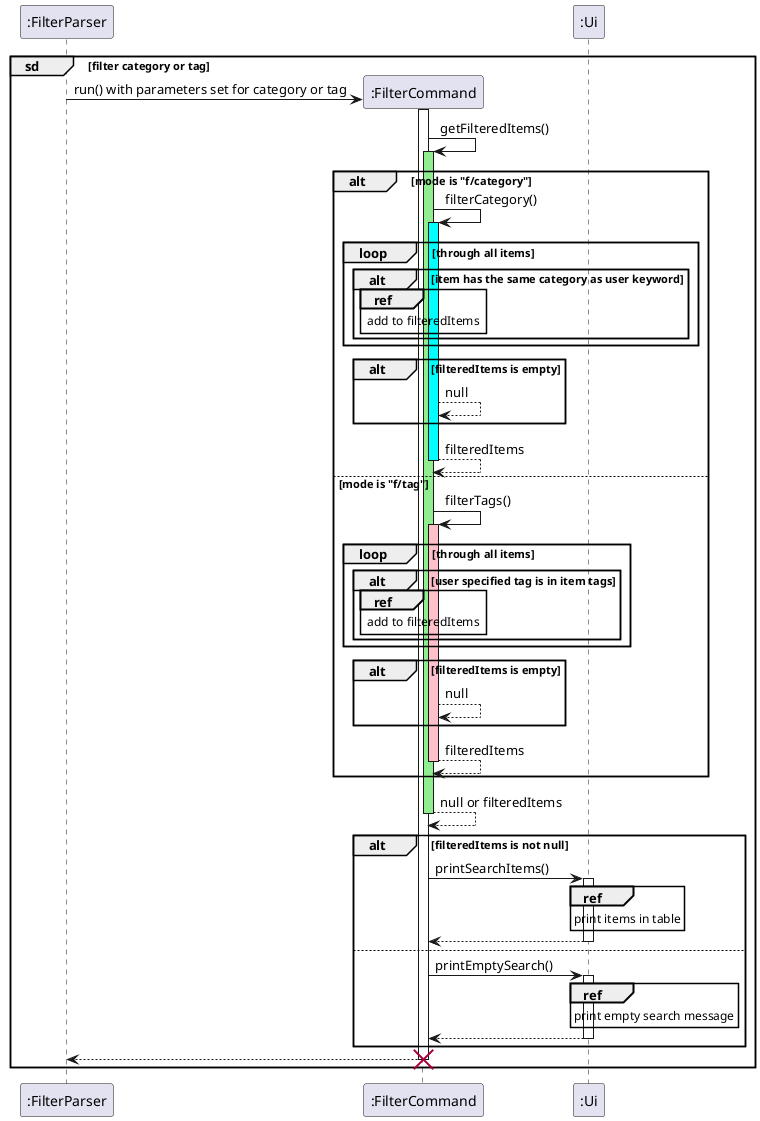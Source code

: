 @startuml
'https://plantuml.com/sequence-diagram

participant ":FilterParser"
group sd [filter category or tag]
    ":FilterParser" -> ":FilterCommand" ** : run() with parameters set for category or tag
    activate ":FilterCommand"
    ":FilterCommand" -> ":FilterCommand": getFilteredItems()
    activate ":FilterCommand" #lightgreen
    alt mode is "f/category"
        ":FilterCommand" -> ":FilterCommand": filterCategory()
        activate ":FilterCommand" #cyan
        loop through all items
            alt item has the same category as user keyword
                ref over ":FilterCommand"
                    add to filteredItems
                end ref
            end
        end
        alt filteredItems is empty
            ":FilterCommand" --> ":FilterCommand": null
        end
        return filteredItems
    else mode is "f/tag"
        ":FilterCommand" -> ":FilterCommand": filterTags()
        activate ":FilterCommand" #pink
        loop through all items
            alt user specified tag is in item tags
                ref over ":FilterCommand"
                    add to filteredItems
                end ref
            end
        end
        alt filteredItems is empty
            ":FilterCommand" --> ":FilterCommand": null
        end
        return filteredItems
    end
    return null or filteredItems
    alt filteredItems is not null
        ":FilterCommand" -> ":Ui": printSearchItems()
        activate ":Ui"
        ref over ":Ui"
            print items in table
        end ref
        return
    else
        ":FilterCommand" -> ":Ui": printEmptySearch()
        activate ":Ui"
        ref over ":Ui"
            print empty search message
        end ref
        return
    end
    return
    destroy ":FilterCommand"
end
@enduml
